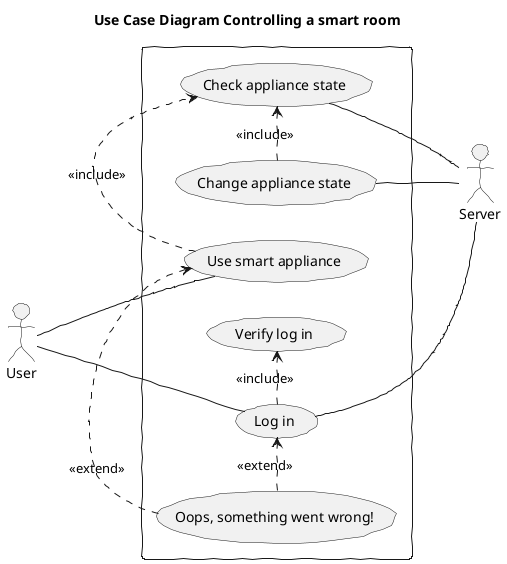 @startuml

skinparam handwritten true
skinparam monochrome true
' skinparam DefaultFontName Fira Code
skinparam DefaultFontName xkcd script
skinparam packageStyle rectangle
left to right direction

title Use Case Diagram Controlling a smart room

actor "User" as user
actor "Server" as server

rectangle {
	usecase "Use smart appliance" as useSmartAppliance
	usecase "Check appliance state" as checkApplianceState
	usecase "Oops, something went wrong!" as error
	usecase "Change appliance state" as changeApplianceState
	usecase "Log in" as login
	usecase "Verify log in" as verifyLogIn

	user -- login
	login -- server
	user -- useSmartAppliance
	changeApplianceState -- server
	checkApplianceState -- server

	useSmartAppliance .> checkApplianceState : <<include>>
	changeApplianceState .> checkApplianceState : <<include>>
	login .> verifyLogIn : <<include>>
	error .> useSmartAppliance : <<extend>>
	error .> login : <<extend>>
}

@enduml
